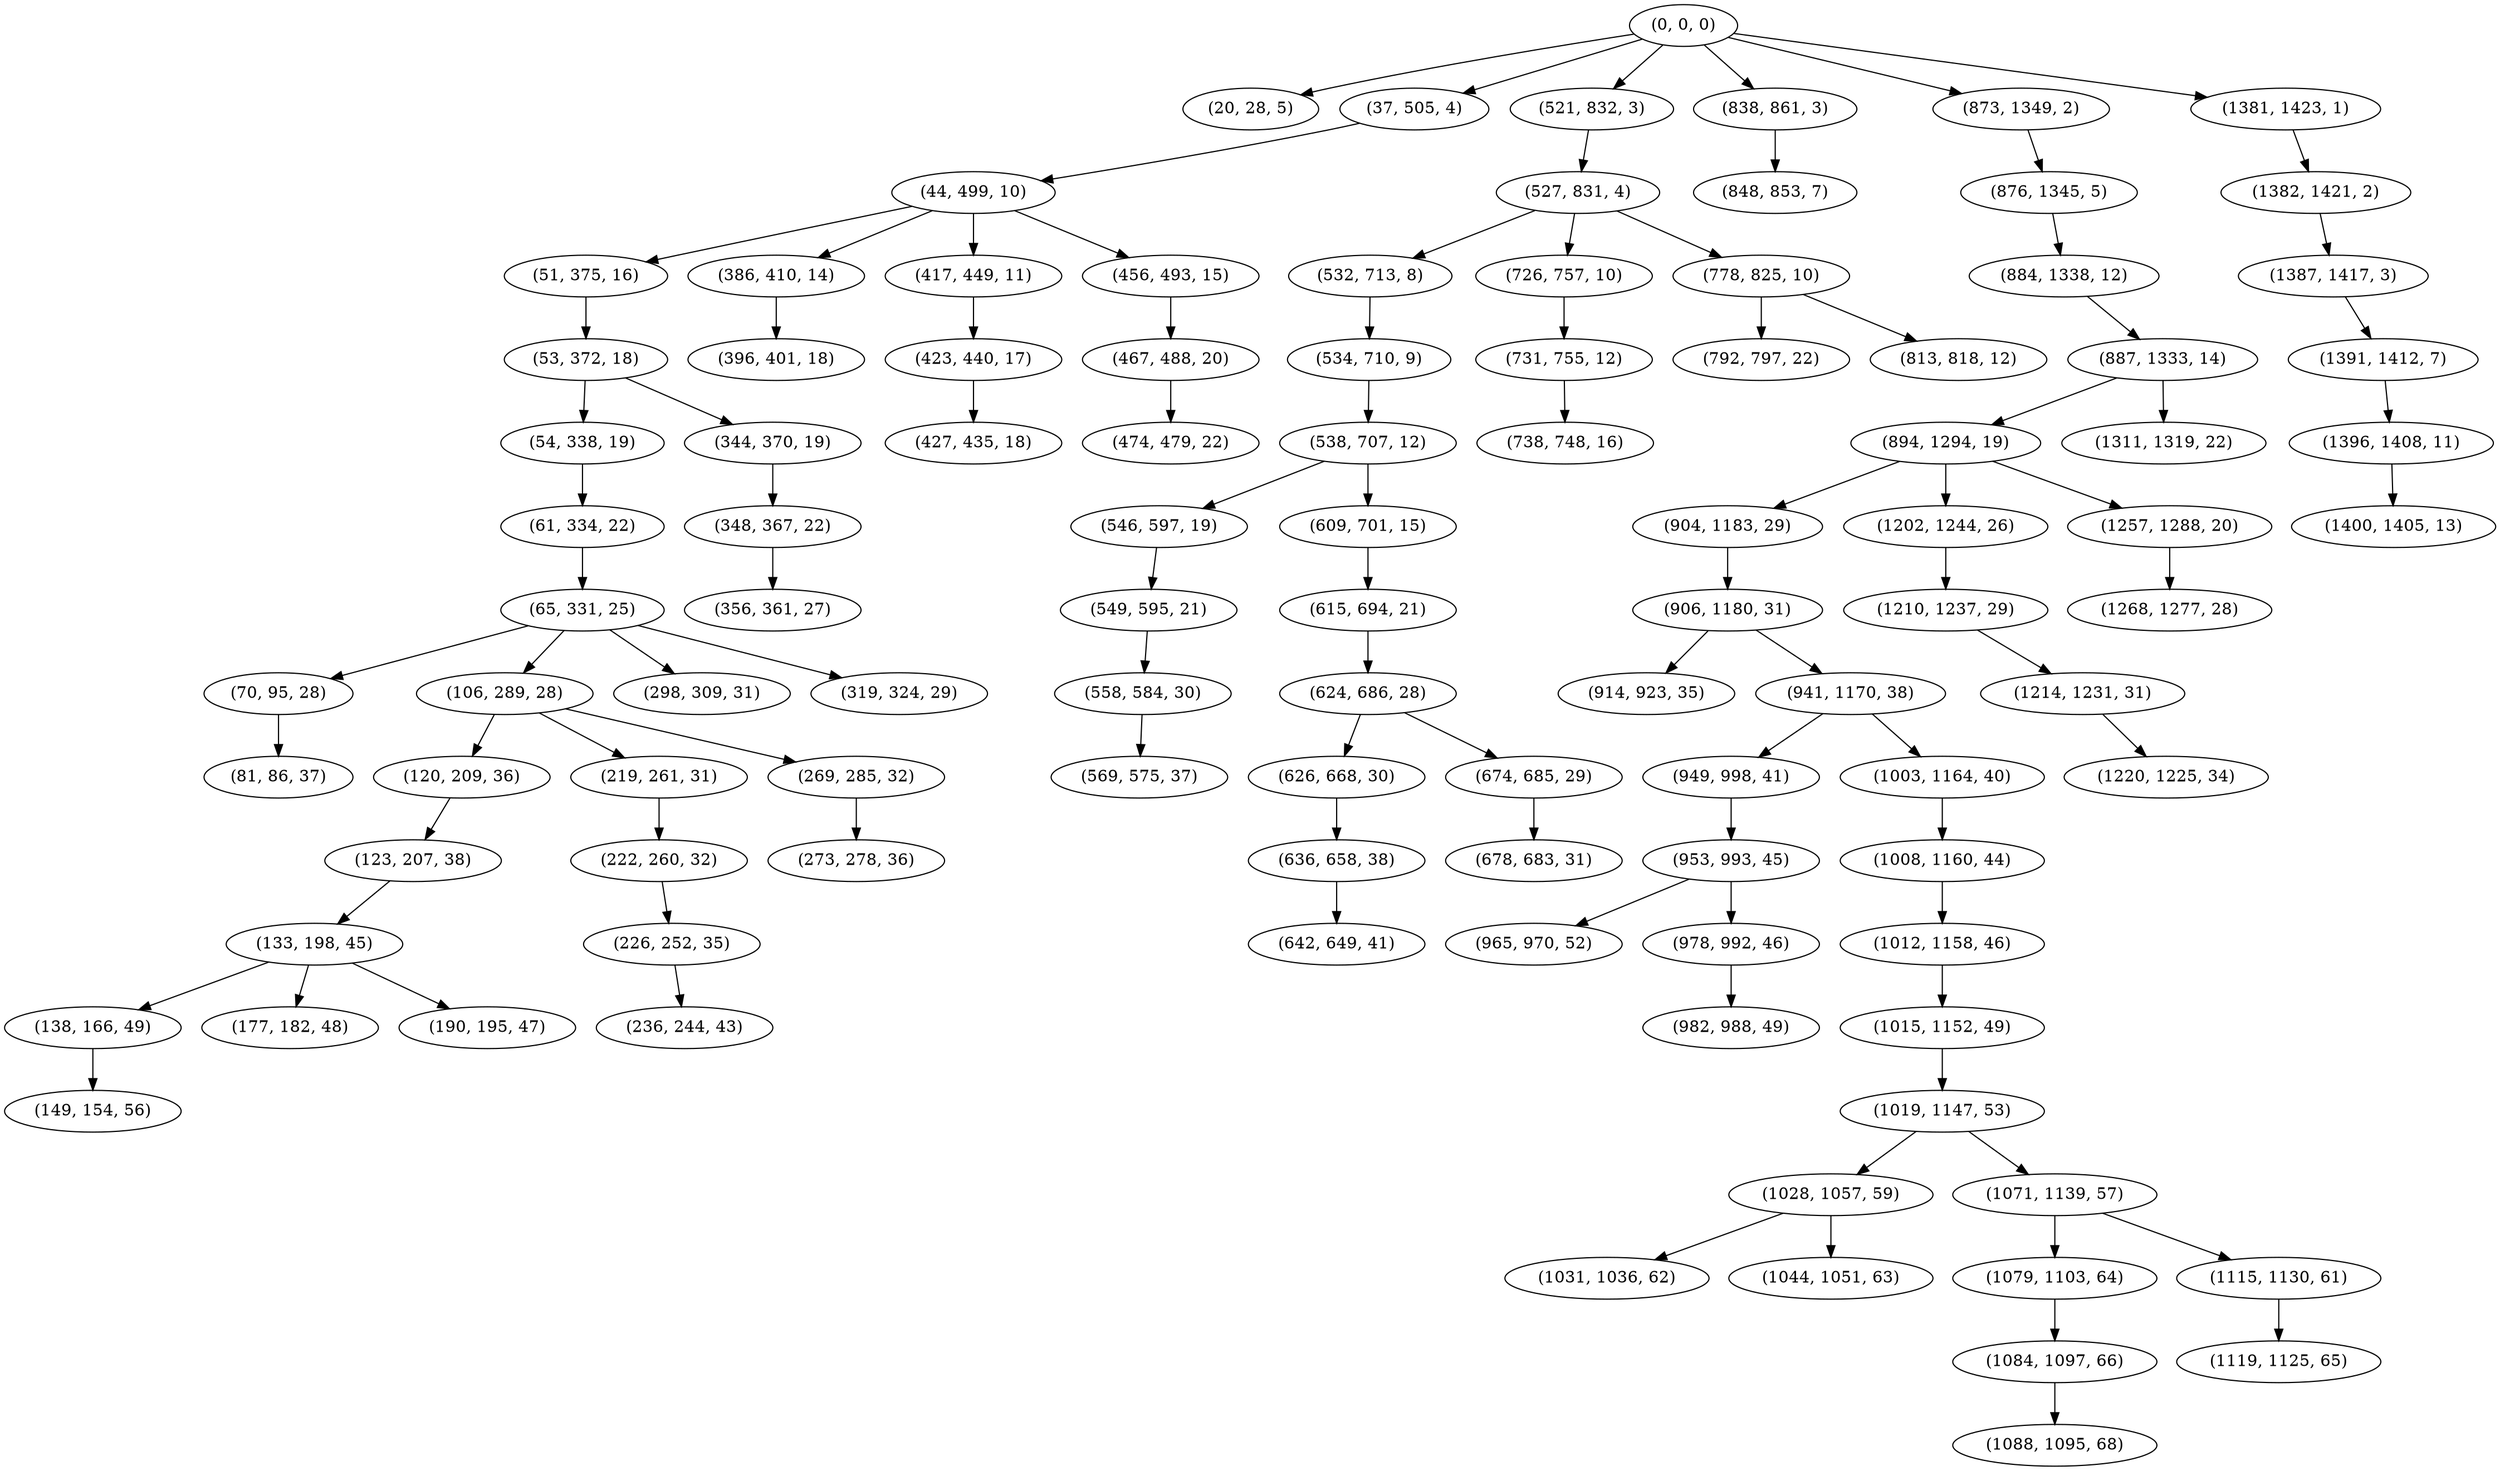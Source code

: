digraph tree {
    "(0, 0, 0)";
    "(20, 28, 5)";
    "(37, 505, 4)";
    "(44, 499, 10)";
    "(51, 375, 16)";
    "(53, 372, 18)";
    "(54, 338, 19)";
    "(61, 334, 22)";
    "(65, 331, 25)";
    "(70, 95, 28)";
    "(81, 86, 37)";
    "(106, 289, 28)";
    "(120, 209, 36)";
    "(123, 207, 38)";
    "(133, 198, 45)";
    "(138, 166, 49)";
    "(149, 154, 56)";
    "(177, 182, 48)";
    "(190, 195, 47)";
    "(219, 261, 31)";
    "(222, 260, 32)";
    "(226, 252, 35)";
    "(236, 244, 43)";
    "(269, 285, 32)";
    "(273, 278, 36)";
    "(298, 309, 31)";
    "(319, 324, 29)";
    "(344, 370, 19)";
    "(348, 367, 22)";
    "(356, 361, 27)";
    "(386, 410, 14)";
    "(396, 401, 18)";
    "(417, 449, 11)";
    "(423, 440, 17)";
    "(427, 435, 18)";
    "(456, 493, 15)";
    "(467, 488, 20)";
    "(474, 479, 22)";
    "(521, 832, 3)";
    "(527, 831, 4)";
    "(532, 713, 8)";
    "(534, 710, 9)";
    "(538, 707, 12)";
    "(546, 597, 19)";
    "(549, 595, 21)";
    "(558, 584, 30)";
    "(569, 575, 37)";
    "(609, 701, 15)";
    "(615, 694, 21)";
    "(624, 686, 28)";
    "(626, 668, 30)";
    "(636, 658, 38)";
    "(642, 649, 41)";
    "(674, 685, 29)";
    "(678, 683, 31)";
    "(726, 757, 10)";
    "(731, 755, 12)";
    "(738, 748, 16)";
    "(778, 825, 10)";
    "(792, 797, 22)";
    "(813, 818, 12)";
    "(838, 861, 3)";
    "(848, 853, 7)";
    "(873, 1349, 2)";
    "(876, 1345, 5)";
    "(884, 1338, 12)";
    "(887, 1333, 14)";
    "(894, 1294, 19)";
    "(904, 1183, 29)";
    "(906, 1180, 31)";
    "(914, 923, 35)";
    "(941, 1170, 38)";
    "(949, 998, 41)";
    "(953, 993, 45)";
    "(965, 970, 52)";
    "(978, 992, 46)";
    "(982, 988, 49)";
    "(1003, 1164, 40)";
    "(1008, 1160, 44)";
    "(1012, 1158, 46)";
    "(1015, 1152, 49)";
    "(1019, 1147, 53)";
    "(1028, 1057, 59)";
    "(1031, 1036, 62)";
    "(1044, 1051, 63)";
    "(1071, 1139, 57)";
    "(1079, 1103, 64)";
    "(1084, 1097, 66)";
    "(1088, 1095, 68)";
    "(1115, 1130, 61)";
    "(1119, 1125, 65)";
    "(1202, 1244, 26)";
    "(1210, 1237, 29)";
    "(1214, 1231, 31)";
    "(1220, 1225, 34)";
    "(1257, 1288, 20)";
    "(1268, 1277, 28)";
    "(1311, 1319, 22)";
    "(1381, 1423, 1)";
    "(1382, 1421, 2)";
    "(1387, 1417, 3)";
    "(1391, 1412, 7)";
    "(1396, 1408, 11)";
    "(1400, 1405, 13)";
    "(0, 0, 0)" -> "(20, 28, 5)";
    "(0, 0, 0)" -> "(37, 505, 4)";
    "(0, 0, 0)" -> "(521, 832, 3)";
    "(0, 0, 0)" -> "(838, 861, 3)";
    "(0, 0, 0)" -> "(873, 1349, 2)";
    "(0, 0, 0)" -> "(1381, 1423, 1)";
    "(37, 505, 4)" -> "(44, 499, 10)";
    "(44, 499, 10)" -> "(51, 375, 16)";
    "(44, 499, 10)" -> "(386, 410, 14)";
    "(44, 499, 10)" -> "(417, 449, 11)";
    "(44, 499, 10)" -> "(456, 493, 15)";
    "(51, 375, 16)" -> "(53, 372, 18)";
    "(53, 372, 18)" -> "(54, 338, 19)";
    "(53, 372, 18)" -> "(344, 370, 19)";
    "(54, 338, 19)" -> "(61, 334, 22)";
    "(61, 334, 22)" -> "(65, 331, 25)";
    "(65, 331, 25)" -> "(70, 95, 28)";
    "(65, 331, 25)" -> "(106, 289, 28)";
    "(65, 331, 25)" -> "(298, 309, 31)";
    "(65, 331, 25)" -> "(319, 324, 29)";
    "(70, 95, 28)" -> "(81, 86, 37)";
    "(106, 289, 28)" -> "(120, 209, 36)";
    "(106, 289, 28)" -> "(219, 261, 31)";
    "(106, 289, 28)" -> "(269, 285, 32)";
    "(120, 209, 36)" -> "(123, 207, 38)";
    "(123, 207, 38)" -> "(133, 198, 45)";
    "(133, 198, 45)" -> "(138, 166, 49)";
    "(133, 198, 45)" -> "(177, 182, 48)";
    "(133, 198, 45)" -> "(190, 195, 47)";
    "(138, 166, 49)" -> "(149, 154, 56)";
    "(219, 261, 31)" -> "(222, 260, 32)";
    "(222, 260, 32)" -> "(226, 252, 35)";
    "(226, 252, 35)" -> "(236, 244, 43)";
    "(269, 285, 32)" -> "(273, 278, 36)";
    "(344, 370, 19)" -> "(348, 367, 22)";
    "(348, 367, 22)" -> "(356, 361, 27)";
    "(386, 410, 14)" -> "(396, 401, 18)";
    "(417, 449, 11)" -> "(423, 440, 17)";
    "(423, 440, 17)" -> "(427, 435, 18)";
    "(456, 493, 15)" -> "(467, 488, 20)";
    "(467, 488, 20)" -> "(474, 479, 22)";
    "(521, 832, 3)" -> "(527, 831, 4)";
    "(527, 831, 4)" -> "(532, 713, 8)";
    "(527, 831, 4)" -> "(726, 757, 10)";
    "(527, 831, 4)" -> "(778, 825, 10)";
    "(532, 713, 8)" -> "(534, 710, 9)";
    "(534, 710, 9)" -> "(538, 707, 12)";
    "(538, 707, 12)" -> "(546, 597, 19)";
    "(538, 707, 12)" -> "(609, 701, 15)";
    "(546, 597, 19)" -> "(549, 595, 21)";
    "(549, 595, 21)" -> "(558, 584, 30)";
    "(558, 584, 30)" -> "(569, 575, 37)";
    "(609, 701, 15)" -> "(615, 694, 21)";
    "(615, 694, 21)" -> "(624, 686, 28)";
    "(624, 686, 28)" -> "(626, 668, 30)";
    "(624, 686, 28)" -> "(674, 685, 29)";
    "(626, 668, 30)" -> "(636, 658, 38)";
    "(636, 658, 38)" -> "(642, 649, 41)";
    "(674, 685, 29)" -> "(678, 683, 31)";
    "(726, 757, 10)" -> "(731, 755, 12)";
    "(731, 755, 12)" -> "(738, 748, 16)";
    "(778, 825, 10)" -> "(792, 797, 22)";
    "(778, 825, 10)" -> "(813, 818, 12)";
    "(838, 861, 3)" -> "(848, 853, 7)";
    "(873, 1349, 2)" -> "(876, 1345, 5)";
    "(876, 1345, 5)" -> "(884, 1338, 12)";
    "(884, 1338, 12)" -> "(887, 1333, 14)";
    "(887, 1333, 14)" -> "(894, 1294, 19)";
    "(887, 1333, 14)" -> "(1311, 1319, 22)";
    "(894, 1294, 19)" -> "(904, 1183, 29)";
    "(894, 1294, 19)" -> "(1202, 1244, 26)";
    "(894, 1294, 19)" -> "(1257, 1288, 20)";
    "(904, 1183, 29)" -> "(906, 1180, 31)";
    "(906, 1180, 31)" -> "(914, 923, 35)";
    "(906, 1180, 31)" -> "(941, 1170, 38)";
    "(941, 1170, 38)" -> "(949, 998, 41)";
    "(941, 1170, 38)" -> "(1003, 1164, 40)";
    "(949, 998, 41)" -> "(953, 993, 45)";
    "(953, 993, 45)" -> "(965, 970, 52)";
    "(953, 993, 45)" -> "(978, 992, 46)";
    "(978, 992, 46)" -> "(982, 988, 49)";
    "(1003, 1164, 40)" -> "(1008, 1160, 44)";
    "(1008, 1160, 44)" -> "(1012, 1158, 46)";
    "(1012, 1158, 46)" -> "(1015, 1152, 49)";
    "(1015, 1152, 49)" -> "(1019, 1147, 53)";
    "(1019, 1147, 53)" -> "(1028, 1057, 59)";
    "(1019, 1147, 53)" -> "(1071, 1139, 57)";
    "(1028, 1057, 59)" -> "(1031, 1036, 62)";
    "(1028, 1057, 59)" -> "(1044, 1051, 63)";
    "(1071, 1139, 57)" -> "(1079, 1103, 64)";
    "(1071, 1139, 57)" -> "(1115, 1130, 61)";
    "(1079, 1103, 64)" -> "(1084, 1097, 66)";
    "(1084, 1097, 66)" -> "(1088, 1095, 68)";
    "(1115, 1130, 61)" -> "(1119, 1125, 65)";
    "(1202, 1244, 26)" -> "(1210, 1237, 29)";
    "(1210, 1237, 29)" -> "(1214, 1231, 31)";
    "(1214, 1231, 31)" -> "(1220, 1225, 34)";
    "(1257, 1288, 20)" -> "(1268, 1277, 28)";
    "(1381, 1423, 1)" -> "(1382, 1421, 2)";
    "(1382, 1421, 2)" -> "(1387, 1417, 3)";
    "(1387, 1417, 3)" -> "(1391, 1412, 7)";
    "(1391, 1412, 7)" -> "(1396, 1408, 11)";
    "(1396, 1408, 11)" -> "(1400, 1405, 13)";
}
